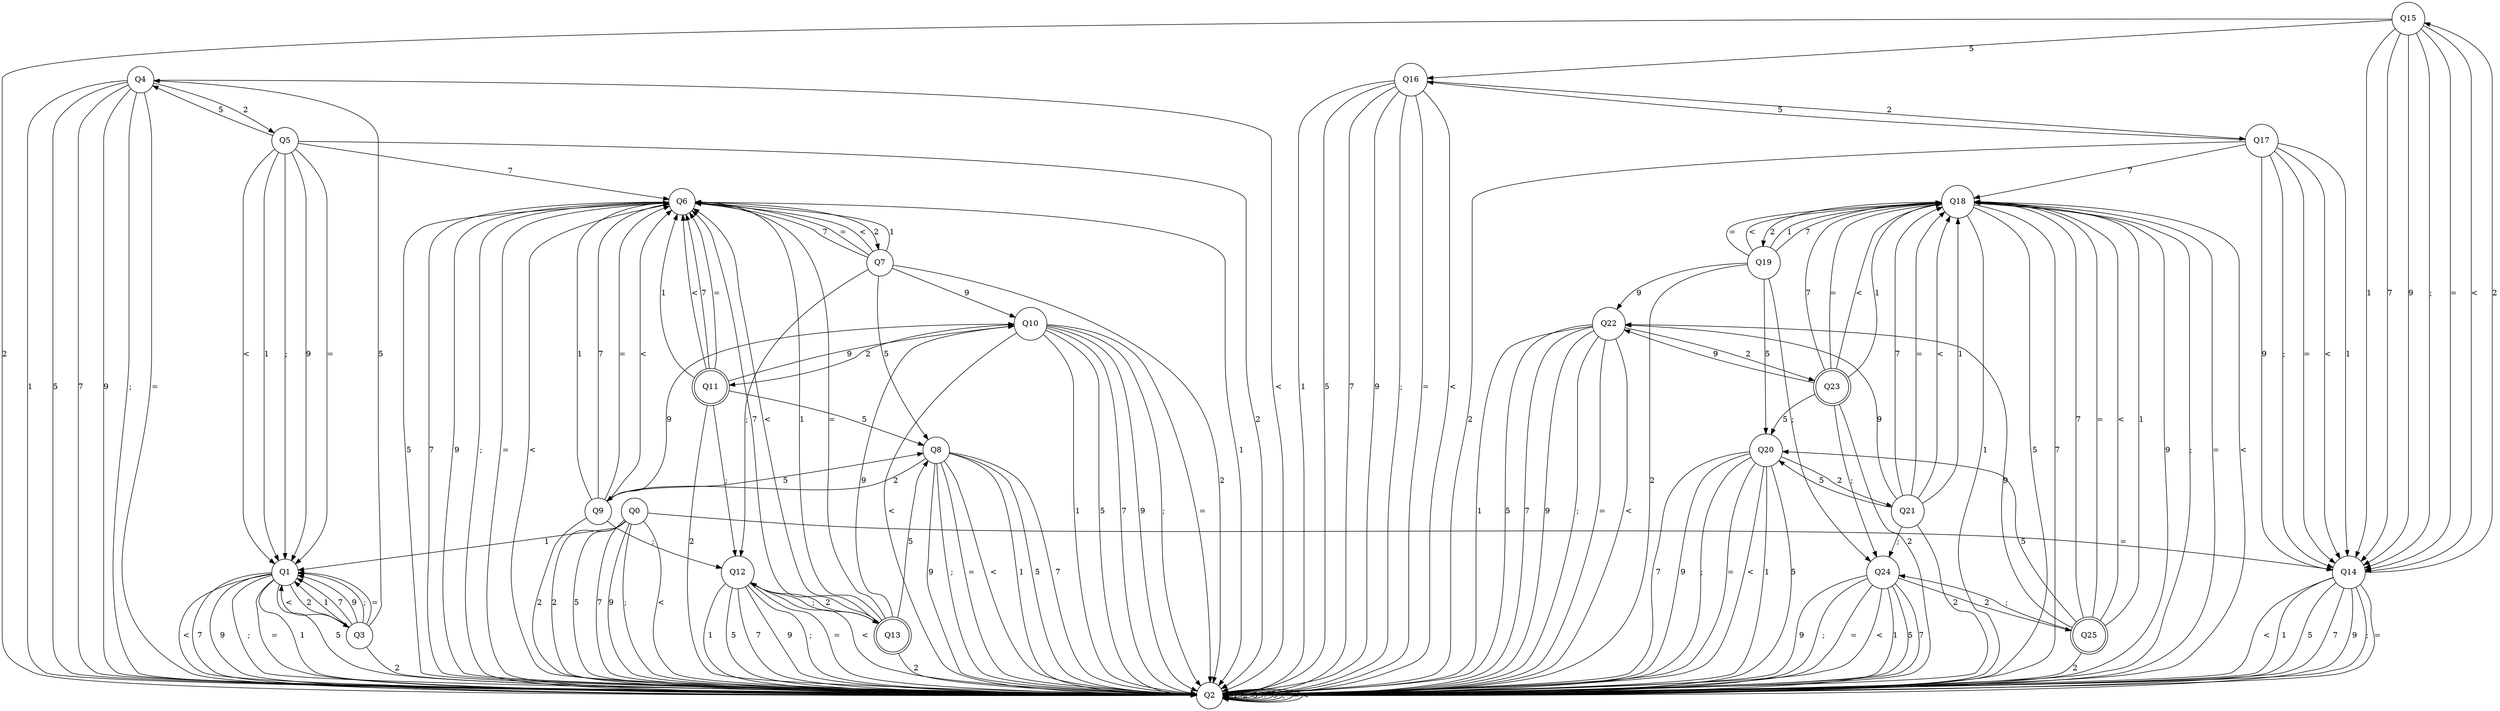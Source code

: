 digraph re_dfa {
Q15 [shape=circle];
Q4 [shape=circle];
Q23 [shape=doublecircle];
Q16 [shape=circle];
Q0 [shape=circle];
Q10 [shape=circle];
Q5 [shape=circle];
Q2 [shape=circle];
Q14 [shape=circle];
Q22 [shape=circle];
Q3 [shape=circle];
Q21 [shape=circle];
Q11 [shape=doublecircle];
Q19 [shape=circle];
Q25 [shape=doublecircle];
Q12 [shape=circle];
Q8 [shape=circle];
Q9 [shape=circle];
Q1 [shape=circle];
Q17 [shape=circle];
Q13 [shape=doublecircle];
Q7 [shape=circle];
Q24 [shape=circle];
Q6 [shape=circle];
Q20 [shape=circle];
Q18 [shape=circle];
Q15 -> Q14  [label=1];
Q15 -> Q2  [label=2];
Q15 -> Q16  [label=5];
Q15 -> Q14  [label=7];
Q15 -> Q14  [label=9];
Q15 -> Q14  [label=";"];
Q15 -> Q14  [label="="];
Q15 -> Q14  [label="<"];
Q4 -> Q2  [label=1];
Q4 -> Q5  [label=2];
Q4 -> Q2  [label=5];
Q4 -> Q2  [label=7];
Q4 -> Q2  [label=9];
Q4 -> Q2  [label=";"];
Q4 -> Q2  [label="="];
Q4 -> Q2  [label="<"];
Q23 -> Q18  [label=1];
Q23 -> Q2  [label=2];
Q23 -> Q20  [label=5];
Q23 -> Q18  [label=7];
Q23 -> Q22  [label=9];
Q23 -> Q24  [label=";"];
Q23 -> Q18  [label="="];
Q23 -> Q18  [label="<"];
Q16 -> Q2  [label=1];
Q16 -> Q17  [label=2];
Q16 -> Q2  [label=5];
Q16 -> Q2  [label=7];
Q16 -> Q2  [label=9];
Q16 -> Q2  [label=";"];
Q16 -> Q2  [label="="];
Q16 -> Q2  [label="<"];
Q0 -> Q1  [label=1];
Q0 -> Q2  [label=2];
Q0 -> Q2  [label=5];
Q0 -> Q2  [label=7];
Q0 -> Q2  [label=9];
Q0 -> Q2  [label=";"];
Q0 -> Q14  [label="="];
Q0 -> Q2  [label="<"];
Q10 -> Q2  [label=1];
Q10 -> Q11  [label=2];
Q10 -> Q2  [label=5];
Q10 -> Q2  [label=7];
Q10 -> Q2  [label=9];
Q10 -> Q2  [label=";"];
Q10 -> Q2  [label="="];
Q10 -> Q2  [label="<"];
Q5 -> Q1  [label=1];
Q5 -> Q2  [label=2];
Q5 -> Q4  [label=5];
Q5 -> Q6  [label=7];
Q5 -> Q1  [label=9];
Q5 -> Q1  [label=";"];
Q5 -> Q1  [label="="];
Q5 -> Q1  [label="<"];
Q2 -> Q2  [label=1];
Q2 -> Q2  [label=2];
Q2 -> Q2  [label=5];
Q2 -> Q2  [label=7];
Q2 -> Q2  [label=9];
Q2 -> Q2  [label=";"];
Q2 -> Q2  [label="="];
Q2 -> Q2  [label="<"];
Q14 -> Q2  [label=1];
Q14 -> Q15  [label=2];
Q14 -> Q2  [label=5];
Q14 -> Q2  [label=7];
Q14 -> Q2  [label=9];
Q14 -> Q2  [label=";"];
Q14 -> Q2  [label="="];
Q14 -> Q2  [label="<"];
Q22 -> Q2  [label=1];
Q22 -> Q23  [label=2];
Q22 -> Q2  [label=5];
Q22 -> Q2  [label=7];
Q22 -> Q2  [label=9];
Q22 -> Q2  [label=";"];
Q22 -> Q2  [label="="];
Q22 -> Q2  [label="<"];
Q3 -> Q1  [label=1];
Q3 -> Q2  [label=2];
Q3 -> Q4  [label=5];
Q3 -> Q1  [label=7];
Q3 -> Q1  [label=9];
Q3 -> Q1  [label=";"];
Q3 -> Q1  [label="="];
Q3 -> Q1  [label="<"];
Q21 -> Q18  [label=1];
Q21 -> Q2  [label=2];
Q21 -> Q20  [label=5];
Q21 -> Q18  [label=7];
Q21 -> Q22  [label=9];
Q21 -> Q24  [label=";"];
Q21 -> Q18  [label="="];
Q21 -> Q18  [label="<"];
Q11 -> Q6  [label=1];
Q11 -> Q2  [label=2];
Q11 -> Q8  [label=5];
Q11 -> Q6  [label=7];
Q11 -> Q10  [label=9];
Q11 -> Q12  [label=";"];
Q11 -> Q6  [label="="];
Q11 -> Q6  [label="<"];
Q19 -> Q18  [label=1];
Q19 -> Q2  [label=2];
Q19 -> Q20  [label=5];
Q19 -> Q18  [label=7];
Q19 -> Q22  [label=9];
Q19 -> Q24  [label=";"];
Q19 -> Q18  [label="="];
Q19 -> Q18  [label="<"];
Q25 -> Q18  [label=1];
Q25 -> Q2  [label=2];
Q25 -> Q20  [label=5];
Q25 -> Q18  [label=7];
Q25 -> Q22  [label=9];
Q25 -> Q24  [label=";"];
Q25 -> Q18  [label="="];
Q25 -> Q18  [label="<"];
Q12 -> Q2  [label=1];
Q12 -> Q13  [label=2];
Q12 -> Q2  [label=5];
Q12 -> Q2  [label=7];
Q12 -> Q2  [label=9];
Q12 -> Q2  [label=";"];
Q12 -> Q2  [label="="];
Q12 -> Q2  [label="<"];
Q8 -> Q2  [label=1];
Q8 -> Q9  [label=2];
Q8 -> Q2  [label=5];
Q8 -> Q2  [label=7];
Q8 -> Q2  [label=9];
Q8 -> Q2  [label=";"];
Q8 -> Q2  [label="="];
Q8 -> Q2  [label="<"];
Q9 -> Q6  [label=1];
Q9 -> Q2  [label=2];
Q9 -> Q8  [label=5];
Q9 -> Q6  [label=7];
Q9 -> Q10  [label=9];
Q9 -> Q12  [label=";"];
Q9 -> Q6  [label="="];
Q9 -> Q6  [label="<"];
Q1 -> Q2  [label=1];
Q1 -> Q3  [label=2];
Q1 -> Q2  [label=5];
Q1 -> Q2  [label=7];
Q1 -> Q2  [label=9];
Q1 -> Q2  [label=";"];
Q1 -> Q2  [label="="];
Q1 -> Q2  [label="<"];
Q17 -> Q14  [label=1];
Q17 -> Q2  [label=2];
Q17 -> Q16  [label=5];
Q17 -> Q18  [label=7];
Q17 -> Q14  [label=9];
Q17 -> Q14  [label=";"];
Q17 -> Q14  [label="="];
Q17 -> Q14  [label="<"];
Q13 -> Q6  [label=1];
Q13 -> Q2  [label=2];
Q13 -> Q8  [label=5];
Q13 -> Q6  [label=7];
Q13 -> Q10  [label=9];
Q13 -> Q12  [label=";"];
Q13 -> Q6  [label="="];
Q13 -> Q6  [label="<"];
Q7 -> Q6  [label=1];
Q7 -> Q2  [label=2];
Q7 -> Q8  [label=5];
Q7 -> Q6  [label=7];
Q7 -> Q10  [label=9];
Q7 -> Q12  [label=";"];
Q7 -> Q6  [label="="];
Q7 -> Q6  [label="<"];
Q24 -> Q2  [label=1];
Q24 -> Q25  [label=2];
Q24 -> Q2  [label=5];
Q24 -> Q2  [label=7];
Q24 -> Q2  [label=9];
Q24 -> Q2  [label=";"];
Q24 -> Q2  [label="="];
Q24 -> Q2  [label="<"];
Q6 -> Q2  [label=1];
Q6 -> Q7  [label=2];
Q6 -> Q2  [label=5];
Q6 -> Q2  [label=7];
Q6 -> Q2  [label=9];
Q6 -> Q2  [label=";"];
Q6 -> Q2  [label="="];
Q6 -> Q2  [label="<"];
Q20 -> Q2  [label=1];
Q20 -> Q21  [label=2];
Q20 -> Q2  [label=5];
Q20 -> Q2  [label=7];
Q20 -> Q2  [label=9];
Q20 -> Q2  [label=";"];
Q20 -> Q2  [label="="];
Q20 -> Q2  [label="<"];
Q18 -> Q2  [label=1];
Q18 -> Q19  [label=2];
Q18 -> Q2  [label=5];
Q18 -> Q2  [label=7];
Q18 -> Q2  [label=9];
Q18 -> Q2  [label=";"];
Q18 -> Q2  [label="="];
Q18 -> Q2  [label="<"];
}
